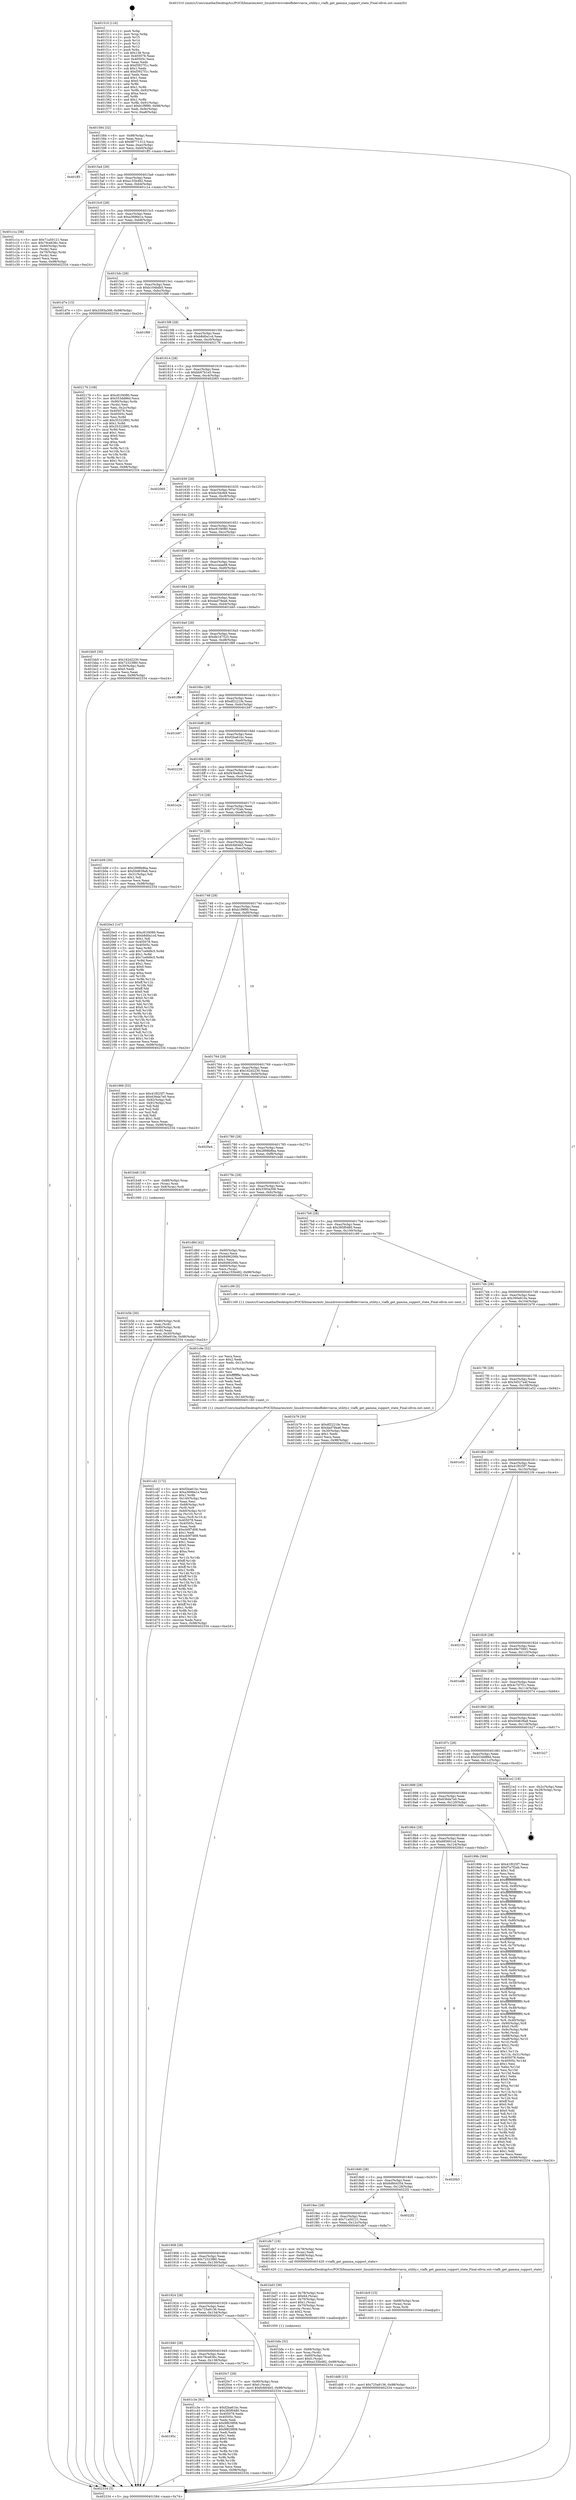 digraph "0x401510" {
  label = "0x401510 (/mnt/c/Users/mathe/Desktop/tcc/POCII/binaries/extr_linuxdriversvideofbdevviavia_utility.c_viafb_get_gamma_support_state_Final-ollvm.out::main(0))"
  labelloc = "t"
  node[shape=record]

  Entry [label="",width=0.3,height=0.3,shape=circle,fillcolor=black,style=filled]
  "0x401584" [label="{
     0x401584 [32]\l
     | [instrs]\l
     &nbsp;&nbsp;0x401584 \<+6\>: mov -0x98(%rbp),%eax\l
     &nbsp;&nbsp;0x40158a \<+2\>: mov %eax,%ecx\l
     &nbsp;&nbsp;0x40158c \<+6\>: sub $0x98771312,%ecx\l
     &nbsp;&nbsp;0x401592 \<+6\>: mov %eax,-0xac(%rbp)\l
     &nbsp;&nbsp;0x401598 \<+6\>: mov %ecx,-0xb0(%rbp)\l
     &nbsp;&nbsp;0x40159e \<+6\>: je 0000000000401ff3 \<main+0xae3\>\l
  }"]
  "0x401ff3" [label="{
     0x401ff3\l
  }", style=dashed]
  "0x4015a4" [label="{
     0x4015a4 [28]\l
     | [instrs]\l
     &nbsp;&nbsp;0x4015a4 \<+5\>: jmp 00000000004015a9 \<main+0x99\>\l
     &nbsp;&nbsp;0x4015a9 \<+6\>: mov -0xac(%rbp),%eax\l
     &nbsp;&nbsp;0x4015af \<+5\>: sub $0xa155b482,%eax\l
     &nbsp;&nbsp;0x4015b4 \<+6\>: mov %eax,-0xb4(%rbp)\l
     &nbsp;&nbsp;0x4015ba \<+6\>: je 0000000000401c1a \<main+0x70a\>\l
  }"]
  Exit [label="",width=0.3,height=0.3,shape=circle,fillcolor=black,style=filled,peripheries=2]
  "0x401c1a" [label="{
     0x401c1a [36]\l
     | [instrs]\l
     &nbsp;&nbsp;0x401c1a \<+5\>: mov $0x71a50121,%eax\l
     &nbsp;&nbsp;0x401c1f \<+5\>: mov $0x79ce636c,%ecx\l
     &nbsp;&nbsp;0x401c24 \<+4\>: mov -0x60(%rbp),%rdx\l
     &nbsp;&nbsp;0x401c28 \<+2\>: mov (%rdx),%esi\l
     &nbsp;&nbsp;0x401c2a \<+4\>: mov -0x70(%rbp),%rdx\l
     &nbsp;&nbsp;0x401c2e \<+2\>: cmp (%rdx),%esi\l
     &nbsp;&nbsp;0x401c30 \<+3\>: cmovl %ecx,%eax\l
     &nbsp;&nbsp;0x401c33 \<+6\>: mov %eax,-0x98(%rbp)\l
     &nbsp;&nbsp;0x401c39 \<+5\>: jmp 0000000000402334 \<main+0xe24\>\l
  }"]
  "0x4015c0" [label="{
     0x4015c0 [28]\l
     | [instrs]\l
     &nbsp;&nbsp;0x4015c0 \<+5\>: jmp 00000000004015c5 \<main+0xb5\>\l
     &nbsp;&nbsp;0x4015c5 \<+6\>: mov -0xac(%rbp),%eax\l
     &nbsp;&nbsp;0x4015cb \<+5\>: sub $0xa3696e1e,%eax\l
     &nbsp;&nbsp;0x4015d0 \<+6\>: mov %eax,-0xb8(%rbp)\l
     &nbsp;&nbsp;0x4015d6 \<+6\>: je 0000000000401d7e \<main+0x86e\>\l
  }"]
  "0x401dd8" [label="{
     0x401dd8 [15]\l
     | [instrs]\l
     &nbsp;&nbsp;0x401dd8 \<+10\>: movl $0x725a9136,-0x98(%rbp)\l
     &nbsp;&nbsp;0x401de2 \<+5\>: jmp 0000000000402334 \<main+0xe24\>\l
  }"]
  "0x401d7e" [label="{
     0x401d7e [15]\l
     | [instrs]\l
     &nbsp;&nbsp;0x401d7e \<+10\>: movl $0x3393a306,-0x98(%rbp)\l
     &nbsp;&nbsp;0x401d88 \<+5\>: jmp 0000000000402334 \<main+0xe24\>\l
  }"]
  "0x4015dc" [label="{
     0x4015dc [28]\l
     | [instrs]\l
     &nbsp;&nbsp;0x4015dc \<+5\>: jmp 00000000004015e1 \<main+0xd1\>\l
     &nbsp;&nbsp;0x4015e1 \<+6\>: mov -0xac(%rbp),%eax\l
     &nbsp;&nbsp;0x4015e7 \<+5\>: sub $0xb104bdb5,%eax\l
     &nbsp;&nbsp;0x4015ec \<+6\>: mov %eax,-0xbc(%rbp)\l
     &nbsp;&nbsp;0x4015f2 \<+6\>: je 0000000000401f98 \<main+0xa88\>\l
  }"]
  "0x401dc9" [label="{
     0x401dc9 [15]\l
     | [instrs]\l
     &nbsp;&nbsp;0x401dc9 \<+4\>: mov -0x68(%rbp),%rax\l
     &nbsp;&nbsp;0x401dcd \<+3\>: mov (%rax),%rax\l
     &nbsp;&nbsp;0x401dd0 \<+3\>: mov %rax,%rdi\l
     &nbsp;&nbsp;0x401dd3 \<+5\>: call 0000000000401030 \<free@plt\>\l
     | [calls]\l
     &nbsp;&nbsp;0x401030 \{1\} (unknown)\l
  }"]
  "0x401f98" [label="{
     0x401f98\l
  }", style=dashed]
  "0x4015f8" [label="{
     0x4015f8 [28]\l
     | [instrs]\l
     &nbsp;&nbsp;0x4015f8 \<+5\>: jmp 00000000004015fd \<main+0xed\>\l
     &nbsp;&nbsp;0x4015fd \<+6\>: mov -0xac(%rbp),%eax\l
     &nbsp;&nbsp;0x401603 \<+5\>: sub $0xb8d0a1cd,%eax\l
     &nbsp;&nbsp;0x401608 \<+6\>: mov %eax,-0xc0(%rbp)\l
     &nbsp;&nbsp;0x40160e \<+6\>: je 0000000000402176 \<main+0xc66\>\l
  }"]
  "0x401cd2" [label="{
     0x401cd2 [172]\l
     | [instrs]\l
     &nbsp;&nbsp;0x401cd2 \<+5\>: mov $0xf2ba61bc,%ecx\l
     &nbsp;&nbsp;0x401cd7 \<+5\>: mov $0xa3696e1e,%edx\l
     &nbsp;&nbsp;0x401cdc \<+3\>: mov $0x1,%r8b\l
     &nbsp;&nbsp;0x401cdf \<+6\>: mov -0x140(%rbp),%esi\l
     &nbsp;&nbsp;0x401ce5 \<+3\>: imul %eax,%esi\l
     &nbsp;&nbsp;0x401ce8 \<+4\>: mov -0x68(%rbp),%r9\l
     &nbsp;&nbsp;0x401cec \<+3\>: mov (%r9),%r9\l
     &nbsp;&nbsp;0x401cef \<+4\>: mov -0x60(%rbp),%r10\l
     &nbsp;&nbsp;0x401cf3 \<+3\>: movslq (%r10),%r10\l
     &nbsp;&nbsp;0x401cf6 \<+4\>: mov %esi,(%r9,%r10,4)\l
     &nbsp;&nbsp;0x401cfa \<+7\>: mov 0x405078,%eax\l
     &nbsp;&nbsp;0x401d01 \<+7\>: mov 0x40505c,%esi\l
     &nbsp;&nbsp;0x401d08 \<+2\>: mov %eax,%edi\l
     &nbsp;&nbsp;0x401d0a \<+6\>: sub $0xcb0f7d08,%edi\l
     &nbsp;&nbsp;0x401d10 \<+3\>: sub $0x1,%edi\l
     &nbsp;&nbsp;0x401d13 \<+6\>: add $0xcb0f7d08,%edi\l
     &nbsp;&nbsp;0x401d19 \<+3\>: imul %edi,%eax\l
     &nbsp;&nbsp;0x401d1c \<+3\>: and $0x1,%eax\l
     &nbsp;&nbsp;0x401d1f \<+3\>: cmp $0x0,%eax\l
     &nbsp;&nbsp;0x401d22 \<+4\>: sete %r11b\l
     &nbsp;&nbsp;0x401d26 \<+3\>: cmp $0xa,%esi\l
     &nbsp;&nbsp;0x401d29 \<+3\>: setl %bl\l
     &nbsp;&nbsp;0x401d2c \<+3\>: mov %r11b,%r14b\l
     &nbsp;&nbsp;0x401d2f \<+4\>: xor $0xff,%r14b\l
     &nbsp;&nbsp;0x401d33 \<+3\>: mov %bl,%r15b\l
     &nbsp;&nbsp;0x401d36 \<+4\>: xor $0xff,%r15b\l
     &nbsp;&nbsp;0x401d3a \<+4\>: xor $0x1,%r8b\l
     &nbsp;&nbsp;0x401d3e \<+3\>: mov %r14b,%r12b\l
     &nbsp;&nbsp;0x401d41 \<+4\>: and $0xff,%r12b\l
     &nbsp;&nbsp;0x401d45 \<+3\>: and %r8b,%r11b\l
     &nbsp;&nbsp;0x401d48 \<+3\>: mov %r15b,%r13b\l
     &nbsp;&nbsp;0x401d4b \<+4\>: and $0xff,%r13b\l
     &nbsp;&nbsp;0x401d4f \<+3\>: and %r8b,%bl\l
     &nbsp;&nbsp;0x401d52 \<+3\>: or %r11b,%r12b\l
     &nbsp;&nbsp;0x401d55 \<+3\>: or %bl,%r13b\l
     &nbsp;&nbsp;0x401d58 \<+3\>: xor %r13b,%r12b\l
     &nbsp;&nbsp;0x401d5b \<+3\>: or %r15b,%r14b\l
     &nbsp;&nbsp;0x401d5e \<+4\>: xor $0xff,%r14b\l
     &nbsp;&nbsp;0x401d62 \<+4\>: or $0x1,%r8b\l
     &nbsp;&nbsp;0x401d66 \<+3\>: and %r8b,%r14b\l
     &nbsp;&nbsp;0x401d69 \<+3\>: or %r14b,%r12b\l
     &nbsp;&nbsp;0x401d6c \<+4\>: test $0x1,%r12b\l
     &nbsp;&nbsp;0x401d70 \<+3\>: cmovne %edx,%ecx\l
     &nbsp;&nbsp;0x401d73 \<+6\>: mov %ecx,-0x98(%rbp)\l
     &nbsp;&nbsp;0x401d79 \<+5\>: jmp 0000000000402334 \<main+0xe24\>\l
  }"]
  "0x402176" [label="{
     0x402176 [108]\l
     | [instrs]\l
     &nbsp;&nbsp;0x402176 \<+5\>: mov $0xc81f4080,%eax\l
     &nbsp;&nbsp;0x40217b \<+5\>: mov $0x553dd86d,%ecx\l
     &nbsp;&nbsp;0x402180 \<+7\>: mov -0x90(%rbp),%rdx\l
     &nbsp;&nbsp;0x402187 \<+2\>: mov (%rdx),%esi\l
     &nbsp;&nbsp;0x402189 \<+3\>: mov %esi,-0x2c(%rbp)\l
     &nbsp;&nbsp;0x40218c \<+7\>: mov 0x405078,%esi\l
     &nbsp;&nbsp;0x402193 \<+7\>: mov 0x40505c,%edi\l
     &nbsp;&nbsp;0x40219a \<+3\>: mov %esi,%r8d\l
     &nbsp;&nbsp;0x40219d \<+7\>: add $0x35322892,%r8d\l
     &nbsp;&nbsp;0x4021a4 \<+4\>: sub $0x1,%r8d\l
     &nbsp;&nbsp;0x4021a8 \<+7\>: sub $0x35322892,%r8d\l
     &nbsp;&nbsp;0x4021af \<+4\>: imul %r8d,%esi\l
     &nbsp;&nbsp;0x4021b3 \<+3\>: and $0x1,%esi\l
     &nbsp;&nbsp;0x4021b6 \<+3\>: cmp $0x0,%esi\l
     &nbsp;&nbsp;0x4021b9 \<+4\>: sete %r9b\l
     &nbsp;&nbsp;0x4021bd \<+3\>: cmp $0xa,%edi\l
     &nbsp;&nbsp;0x4021c0 \<+4\>: setl %r10b\l
     &nbsp;&nbsp;0x4021c4 \<+3\>: mov %r9b,%r11b\l
     &nbsp;&nbsp;0x4021c7 \<+3\>: and %r10b,%r11b\l
     &nbsp;&nbsp;0x4021ca \<+3\>: xor %r10b,%r9b\l
     &nbsp;&nbsp;0x4021cd \<+3\>: or %r9b,%r11b\l
     &nbsp;&nbsp;0x4021d0 \<+4\>: test $0x1,%r11b\l
     &nbsp;&nbsp;0x4021d4 \<+3\>: cmovne %ecx,%eax\l
     &nbsp;&nbsp;0x4021d7 \<+6\>: mov %eax,-0x98(%rbp)\l
     &nbsp;&nbsp;0x4021dd \<+5\>: jmp 0000000000402334 \<main+0xe24\>\l
  }"]
  "0x401614" [label="{
     0x401614 [28]\l
     | [instrs]\l
     &nbsp;&nbsp;0x401614 \<+5\>: jmp 0000000000401619 \<main+0x109\>\l
     &nbsp;&nbsp;0x401619 \<+6\>: mov -0xac(%rbp),%eax\l
     &nbsp;&nbsp;0x40161f \<+5\>: sub $0xbb67b1e5,%eax\l
     &nbsp;&nbsp;0x401624 \<+6\>: mov %eax,-0xc4(%rbp)\l
     &nbsp;&nbsp;0x40162a \<+6\>: je 0000000000402065 \<main+0xb55\>\l
  }"]
  "0x401c9e" [label="{
     0x401c9e [52]\l
     | [instrs]\l
     &nbsp;&nbsp;0x401c9e \<+2\>: xor %ecx,%ecx\l
     &nbsp;&nbsp;0x401ca0 \<+5\>: mov $0x2,%edx\l
     &nbsp;&nbsp;0x401ca5 \<+6\>: mov %edx,-0x13c(%rbp)\l
     &nbsp;&nbsp;0x401cab \<+1\>: cltd\l
     &nbsp;&nbsp;0x401cac \<+6\>: mov -0x13c(%rbp),%esi\l
     &nbsp;&nbsp;0x401cb2 \<+2\>: idiv %esi\l
     &nbsp;&nbsp;0x401cb4 \<+6\>: imul $0xfffffffe,%edx,%edx\l
     &nbsp;&nbsp;0x401cba \<+2\>: mov %ecx,%edi\l
     &nbsp;&nbsp;0x401cbc \<+2\>: sub %edx,%edi\l
     &nbsp;&nbsp;0x401cbe \<+2\>: mov %ecx,%edx\l
     &nbsp;&nbsp;0x401cc0 \<+3\>: sub $0x1,%edx\l
     &nbsp;&nbsp;0x401cc3 \<+2\>: add %edx,%edi\l
     &nbsp;&nbsp;0x401cc5 \<+2\>: sub %edi,%ecx\l
     &nbsp;&nbsp;0x401cc7 \<+6\>: mov %ecx,-0x140(%rbp)\l
     &nbsp;&nbsp;0x401ccd \<+5\>: call 0000000000401160 \<next_i\>\l
     | [calls]\l
     &nbsp;&nbsp;0x401160 \{1\} (/mnt/c/Users/mathe/Desktop/tcc/POCII/binaries/extr_linuxdriversvideofbdevviavia_utility.c_viafb_get_gamma_support_state_Final-ollvm.out::next_i)\l
  }"]
  "0x402065" [label="{
     0x402065\l
  }", style=dashed]
  "0x401630" [label="{
     0x401630 [28]\l
     | [instrs]\l
     &nbsp;&nbsp;0x401630 \<+5\>: jmp 0000000000401635 \<main+0x125\>\l
     &nbsp;&nbsp;0x401635 \<+6\>: mov -0xac(%rbp),%eax\l
     &nbsp;&nbsp;0x40163b \<+5\>: sub $0xbc5dcfe9,%eax\l
     &nbsp;&nbsp;0x401640 \<+6\>: mov %eax,-0xc8(%rbp)\l
     &nbsp;&nbsp;0x401646 \<+6\>: je 0000000000401de7 \<main+0x8d7\>\l
  }"]
  "0x40195c" [label="{
     0x40195c\l
  }", style=dashed]
  "0x401de7" [label="{
     0x401de7\l
  }", style=dashed]
  "0x40164c" [label="{
     0x40164c [28]\l
     | [instrs]\l
     &nbsp;&nbsp;0x40164c \<+5\>: jmp 0000000000401651 \<main+0x141\>\l
     &nbsp;&nbsp;0x401651 \<+6\>: mov -0xac(%rbp),%eax\l
     &nbsp;&nbsp;0x401657 \<+5\>: sub $0xc81f4080,%eax\l
     &nbsp;&nbsp;0x40165c \<+6\>: mov %eax,-0xcc(%rbp)\l
     &nbsp;&nbsp;0x401662 \<+6\>: je 000000000040231c \<main+0xe0c\>\l
  }"]
  "0x401c3e" [label="{
     0x401c3e [91]\l
     | [instrs]\l
     &nbsp;&nbsp;0x401c3e \<+5\>: mov $0xf2ba61bc,%eax\l
     &nbsp;&nbsp;0x401c43 \<+5\>: mov $0x385f0480,%ecx\l
     &nbsp;&nbsp;0x401c48 \<+7\>: mov 0x405078,%edx\l
     &nbsp;&nbsp;0x401c4f \<+7\>: mov 0x40505c,%esi\l
     &nbsp;&nbsp;0x401c56 \<+2\>: mov %edx,%edi\l
     &nbsp;&nbsp;0x401c58 \<+6\>: add $0x9f829f08,%edi\l
     &nbsp;&nbsp;0x401c5e \<+3\>: sub $0x1,%edi\l
     &nbsp;&nbsp;0x401c61 \<+6\>: sub $0x9f829f08,%edi\l
     &nbsp;&nbsp;0x401c67 \<+3\>: imul %edi,%edx\l
     &nbsp;&nbsp;0x401c6a \<+3\>: and $0x1,%edx\l
     &nbsp;&nbsp;0x401c6d \<+3\>: cmp $0x0,%edx\l
     &nbsp;&nbsp;0x401c70 \<+4\>: sete %r8b\l
     &nbsp;&nbsp;0x401c74 \<+3\>: cmp $0xa,%esi\l
     &nbsp;&nbsp;0x401c77 \<+4\>: setl %r9b\l
     &nbsp;&nbsp;0x401c7b \<+3\>: mov %r8b,%r10b\l
     &nbsp;&nbsp;0x401c7e \<+3\>: and %r9b,%r10b\l
     &nbsp;&nbsp;0x401c81 \<+3\>: xor %r9b,%r8b\l
     &nbsp;&nbsp;0x401c84 \<+3\>: or %r8b,%r10b\l
     &nbsp;&nbsp;0x401c87 \<+4\>: test $0x1,%r10b\l
     &nbsp;&nbsp;0x401c8b \<+3\>: cmovne %ecx,%eax\l
     &nbsp;&nbsp;0x401c8e \<+6\>: mov %eax,-0x98(%rbp)\l
     &nbsp;&nbsp;0x401c94 \<+5\>: jmp 0000000000402334 \<main+0xe24\>\l
  }"]
  "0x40231c" [label="{
     0x40231c\l
  }", style=dashed]
  "0x401668" [label="{
     0x401668 [28]\l
     | [instrs]\l
     &nbsp;&nbsp;0x401668 \<+5\>: jmp 000000000040166d \<main+0x15d\>\l
     &nbsp;&nbsp;0x40166d \<+6\>: mov -0xac(%rbp),%eax\l
     &nbsp;&nbsp;0x401673 \<+5\>: sub $0xccceaa68,%eax\l
     &nbsp;&nbsp;0x401678 \<+6\>: mov %eax,-0xd0(%rbp)\l
     &nbsp;&nbsp;0x40167e \<+6\>: je 000000000040229c \<main+0xd8c\>\l
  }"]
  "0x401940" [label="{
     0x401940 [28]\l
     | [instrs]\l
     &nbsp;&nbsp;0x401940 \<+5\>: jmp 0000000000401945 \<main+0x435\>\l
     &nbsp;&nbsp;0x401945 \<+6\>: mov -0xac(%rbp),%eax\l
     &nbsp;&nbsp;0x40194b \<+5\>: sub $0x79ce636c,%eax\l
     &nbsp;&nbsp;0x401950 \<+6\>: mov %eax,-0x138(%rbp)\l
     &nbsp;&nbsp;0x401956 \<+6\>: je 0000000000401c3e \<main+0x72e\>\l
  }"]
  "0x40229c" [label="{
     0x40229c\l
  }", style=dashed]
  "0x401684" [label="{
     0x401684 [28]\l
     | [instrs]\l
     &nbsp;&nbsp;0x401684 \<+5\>: jmp 0000000000401689 \<main+0x179\>\l
     &nbsp;&nbsp;0x401689 \<+6\>: mov -0xac(%rbp),%eax\l
     &nbsp;&nbsp;0x40168f \<+5\>: sub $0xdad78ea6,%eax\l
     &nbsp;&nbsp;0x401694 \<+6\>: mov %eax,-0xd4(%rbp)\l
     &nbsp;&nbsp;0x40169a \<+6\>: je 0000000000401bb5 \<main+0x6a5\>\l
  }"]
  "0x4020c7" [label="{
     0x4020c7 [28]\l
     | [instrs]\l
     &nbsp;&nbsp;0x4020c7 \<+7\>: mov -0x90(%rbp),%rax\l
     &nbsp;&nbsp;0x4020ce \<+6\>: movl $0x0,(%rax)\l
     &nbsp;&nbsp;0x4020d4 \<+10\>: movl $0xfcfd04b5,-0x98(%rbp)\l
     &nbsp;&nbsp;0x4020de \<+5\>: jmp 0000000000402334 \<main+0xe24\>\l
  }"]
  "0x401bb5" [label="{
     0x401bb5 [30]\l
     | [instrs]\l
     &nbsp;&nbsp;0x401bb5 \<+5\>: mov $0x162d2230,%eax\l
     &nbsp;&nbsp;0x401bba \<+5\>: mov $0x72323f80,%ecx\l
     &nbsp;&nbsp;0x401bbf \<+3\>: mov -0x30(%rbp),%edx\l
     &nbsp;&nbsp;0x401bc2 \<+3\>: cmp $0x0,%edx\l
     &nbsp;&nbsp;0x401bc5 \<+3\>: cmove %ecx,%eax\l
     &nbsp;&nbsp;0x401bc8 \<+6\>: mov %eax,-0x98(%rbp)\l
     &nbsp;&nbsp;0x401bce \<+5\>: jmp 0000000000402334 \<main+0xe24\>\l
  }"]
  "0x4016a0" [label="{
     0x4016a0 [28]\l
     | [instrs]\l
     &nbsp;&nbsp;0x4016a0 \<+5\>: jmp 00000000004016a5 \<main+0x195\>\l
     &nbsp;&nbsp;0x4016a5 \<+6\>: mov -0xac(%rbp),%eax\l
     &nbsp;&nbsp;0x4016ab \<+5\>: sub $0xdb1d7525,%eax\l
     &nbsp;&nbsp;0x4016b0 \<+6\>: mov %eax,-0xd8(%rbp)\l
     &nbsp;&nbsp;0x4016b6 \<+6\>: je 0000000000401f89 \<main+0xa79\>\l
  }"]
  "0x401bfa" [label="{
     0x401bfa [32]\l
     | [instrs]\l
     &nbsp;&nbsp;0x401bfa \<+4\>: mov -0x68(%rbp),%rdi\l
     &nbsp;&nbsp;0x401bfe \<+3\>: mov %rax,(%rdi)\l
     &nbsp;&nbsp;0x401c01 \<+4\>: mov -0x60(%rbp),%rax\l
     &nbsp;&nbsp;0x401c05 \<+6\>: movl $0x0,(%rax)\l
     &nbsp;&nbsp;0x401c0b \<+10\>: movl $0xa155b482,-0x98(%rbp)\l
     &nbsp;&nbsp;0x401c15 \<+5\>: jmp 0000000000402334 \<main+0xe24\>\l
  }"]
  "0x401f89" [label="{
     0x401f89\l
  }", style=dashed]
  "0x4016bc" [label="{
     0x4016bc [28]\l
     | [instrs]\l
     &nbsp;&nbsp;0x4016bc \<+5\>: jmp 00000000004016c1 \<main+0x1b1\>\l
     &nbsp;&nbsp;0x4016c1 \<+6\>: mov -0xac(%rbp),%eax\l
     &nbsp;&nbsp;0x4016c7 \<+5\>: sub $0xdf2221fe,%eax\l
     &nbsp;&nbsp;0x4016cc \<+6\>: mov %eax,-0xdc(%rbp)\l
     &nbsp;&nbsp;0x4016d2 \<+6\>: je 0000000000401b97 \<main+0x687\>\l
  }"]
  "0x401924" [label="{
     0x401924 [28]\l
     | [instrs]\l
     &nbsp;&nbsp;0x401924 \<+5\>: jmp 0000000000401929 \<main+0x419\>\l
     &nbsp;&nbsp;0x401929 \<+6\>: mov -0xac(%rbp),%eax\l
     &nbsp;&nbsp;0x40192f \<+5\>: sub $0x725a9136,%eax\l
     &nbsp;&nbsp;0x401934 \<+6\>: mov %eax,-0x134(%rbp)\l
     &nbsp;&nbsp;0x40193a \<+6\>: je 00000000004020c7 \<main+0xbb7\>\l
  }"]
  "0x401b97" [label="{
     0x401b97\l
  }", style=dashed]
  "0x4016d8" [label="{
     0x4016d8 [28]\l
     | [instrs]\l
     &nbsp;&nbsp;0x4016d8 \<+5\>: jmp 00000000004016dd \<main+0x1cd\>\l
     &nbsp;&nbsp;0x4016dd \<+6\>: mov -0xac(%rbp),%eax\l
     &nbsp;&nbsp;0x4016e3 \<+5\>: sub $0xf2ba61bc,%eax\l
     &nbsp;&nbsp;0x4016e8 \<+6\>: mov %eax,-0xe0(%rbp)\l
     &nbsp;&nbsp;0x4016ee \<+6\>: je 0000000000402239 \<main+0xd29\>\l
  }"]
  "0x401bd3" [label="{
     0x401bd3 [39]\l
     | [instrs]\l
     &nbsp;&nbsp;0x401bd3 \<+4\>: mov -0x78(%rbp),%rax\l
     &nbsp;&nbsp;0x401bd7 \<+6\>: movl $0x64,(%rax)\l
     &nbsp;&nbsp;0x401bdd \<+4\>: mov -0x70(%rbp),%rax\l
     &nbsp;&nbsp;0x401be1 \<+6\>: movl $0x1,(%rax)\l
     &nbsp;&nbsp;0x401be7 \<+4\>: mov -0x70(%rbp),%rax\l
     &nbsp;&nbsp;0x401beb \<+3\>: movslq (%rax),%rax\l
     &nbsp;&nbsp;0x401bee \<+4\>: shl $0x2,%rax\l
     &nbsp;&nbsp;0x401bf2 \<+3\>: mov %rax,%rdi\l
     &nbsp;&nbsp;0x401bf5 \<+5\>: call 0000000000401050 \<malloc@plt\>\l
     | [calls]\l
     &nbsp;&nbsp;0x401050 \{1\} (unknown)\l
  }"]
  "0x402239" [label="{
     0x402239\l
  }", style=dashed]
  "0x4016f4" [label="{
     0x4016f4 [28]\l
     | [instrs]\l
     &nbsp;&nbsp;0x4016f4 \<+5\>: jmp 00000000004016f9 \<main+0x1e9\>\l
     &nbsp;&nbsp;0x4016f9 \<+6\>: mov -0xac(%rbp),%eax\l
     &nbsp;&nbsp;0x4016ff \<+5\>: sub $0xf43be8cd,%eax\l
     &nbsp;&nbsp;0x401704 \<+6\>: mov %eax,-0xe4(%rbp)\l
     &nbsp;&nbsp;0x40170a \<+6\>: je 0000000000401e2e \<main+0x91e\>\l
  }"]
  "0x401908" [label="{
     0x401908 [28]\l
     | [instrs]\l
     &nbsp;&nbsp;0x401908 \<+5\>: jmp 000000000040190d \<main+0x3fd\>\l
     &nbsp;&nbsp;0x40190d \<+6\>: mov -0xac(%rbp),%eax\l
     &nbsp;&nbsp;0x401913 \<+5\>: sub $0x72323f80,%eax\l
     &nbsp;&nbsp;0x401918 \<+6\>: mov %eax,-0x130(%rbp)\l
     &nbsp;&nbsp;0x40191e \<+6\>: je 0000000000401bd3 \<main+0x6c3\>\l
  }"]
  "0x401e2e" [label="{
     0x401e2e\l
  }", style=dashed]
  "0x401710" [label="{
     0x401710 [28]\l
     | [instrs]\l
     &nbsp;&nbsp;0x401710 \<+5\>: jmp 0000000000401715 \<main+0x205\>\l
     &nbsp;&nbsp;0x401715 \<+6\>: mov -0xac(%rbp),%eax\l
     &nbsp;&nbsp;0x40171b \<+5\>: sub $0xf7a7f2ab,%eax\l
     &nbsp;&nbsp;0x401720 \<+6\>: mov %eax,-0xe8(%rbp)\l
     &nbsp;&nbsp;0x401726 \<+6\>: je 0000000000401b09 \<main+0x5f9\>\l
  }"]
  "0x401db7" [label="{
     0x401db7 [18]\l
     | [instrs]\l
     &nbsp;&nbsp;0x401db7 \<+4\>: mov -0x78(%rbp),%rax\l
     &nbsp;&nbsp;0x401dbb \<+2\>: mov (%rax),%edi\l
     &nbsp;&nbsp;0x401dbd \<+4\>: mov -0x68(%rbp),%rax\l
     &nbsp;&nbsp;0x401dc1 \<+3\>: mov (%rax),%rsi\l
     &nbsp;&nbsp;0x401dc4 \<+5\>: call 0000000000401420 \<viafb_get_gamma_support_state\>\l
     | [calls]\l
     &nbsp;&nbsp;0x401420 \{1\} (/mnt/c/Users/mathe/Desktop/tcc/POCII/binaries/extr_linuxdriversvideofbdevviavia_utility.c_viafb_get_gamma_support_state_Final-ollvm.out::viafb_get_gamma_support_state)\l
  }"]
  "0x401b09" [label="{
     0x401b09 [30]\l
     | [instrs]\l
     &nbsp;&nbsp;0x401b09 \<+5\>: mov $0x2898b8ba,%eax\l
     &nbsp;&nbsp;0x401b0e \<+5\>: mov $0x50d639a8,%ecx\l
     &nbsp;&nbsp;0x401b13 \<+3\>: mov -0x31(%rbp),%dl\l
     &nbsp;&nbsp;0x401b16 \<+3\>: test $0x1,%dl\l
     &nbsp;&nbsp;0x401b19 \<+3\>: cmovne %ecx,%eax\l
     &nbsp;&nbsp;0x401b1c \<+6\>: mov %eax,-0x98(%rbp)\l
     &nbsp;&nbsp;0x401b22 \<+5\>: jmp 0000000000402334 \<main+0xe24\>\l
  }"]
  "0x40172c" [label="{
     0x40172c [28]\l
     | [instrs]\l
     &nbsp;&nbsp;0x40172c \<+5\>: jmp 0000000000401731 \<main+0x221\>\l
     &nbsp;&nbsp;0x401731 \<+6\>: mov -0xac(%rbp),%eax\l
     &nbsp;&nbsp;0x401737 \<+5\>: sub $0xfcfd04b5,%eax\l
     &nbsp;&nbsp;0x40173c \<+6\>: mov %eax,-0xec(%rbp)\l
     &nbsp;&nbsp;0x401742 \<+6\>: je 00000000004020e3 \<main+0xbd3\>\l
  }"]
  "0x4018ec" [label="{
     0x4018ec [28]\l
     | [instrs]\l
     &nbsp;&nbsp;0x4018ec \<+5\>: jmp 00000000004018f1 \<main+0x3e1\>\l
     &nbsp;&nbsp;0x4018f1 \<+6\>: mov -0xac(%rbp),%eax\l
     &nbsp;&nbsp;0x4018f7 \<+5\>: sub $0x71a50121,%eax\l
     &nbsp;&nbsp;0x4018fc \<+6\>: mov %eax,-0x12c(%rbp)\l
     &nbsp;&nbsp;0x401902 \<+6\>: je 0000000000401db7 \<main+0x8a7\>\l
  }"]
  "0x4020e3" [label="{
     0x4020e3 [147]\l
     | [instrs]\l
     &nbsp;&nbsp;0x4020e3 \<+5\>: mov $0xc81f4080,%eax\l
     &nbsp;&nbsp;0x4020e8 \<+5\>: mov $0xb8d0a1cd,%ecx\l
     &nbsp;&nbsp;0x4020ed \<+2\>: mov $0x1,%dl\l
     &nbsp;&nbsp;0x4020ef \<+7\>: mov 0x405078,%esi\l
     &nbsp;&nbsp;0x4020f6 \<+7\>: mov 0x40505c,%edi\l
     &nbsp;&nbsp;0x4020fd \<+3\>: mov %esi,%r8d\l
     &nbsp;&nbsp;0x402100 \<+7\>: add $0x7ce9d9c5,%r8d\l
     &nbsp;&nbsp;0x402107 \<+4\>: sub $0x1,%r8d\l
     &nbsp;&nbsp;0x40210b \<+7\>: sub $0x7ce9d9c5,%r8d\l
     &nbsp;&nbsp;0x402112 \<+4\>: imul %r8d,%esi\l
     &nbsp;&nbsp;0x402116 \<+3\>: and $0x1,%esi\l
     &nbsp;&nbsp;0x402119 \<+3\>: cmp $0x0,%esi\l
     &nbsp;&nbsp;0x40211c \<+4\>: sete %r9b\l
     &nbsp;&nbsp;0x402120 \<+3\>: cmp $0xa,%edi\l
     &nbsp;&nbsp;0x402123 \<+4\>: setl %r10b\l
     &nbsp;&nbsp;0x402127 \<+3\>: mov %r9b,%r11b\l
     &nbsp;&nbsp;0x40212a \<+4\>: xor $0xff,%r11b\l
     &nbsp;&nbsp;0x40212e \<+3\>: mov %r10b,%bl\l
     &nbsp;&nbsp;0x402131 \<+3\>: xor $0xff,%bl\l
     &nbsp;&nbsp;0x402134 \<+3\>: xor $0x0,%dl\l
     &nbsp;&nbsp;0x402137 \<+3\>: mov %r11b,%r14b\l
     &nbsp;&nbsp;0x40213a \<+4\>: and $0x0,%r14b\l
     &nbsp;&nbsp;0x40213e \<+3\>: and %dl,%r9b\l
     &nbsp;&nbsp;0x402141 \<+3\>: mov %bl,%r15b\l
     &nbsp;&nbsp;0x402144 \<+4\>: and $0x0,%r15b\l
     &nbsp;&nbsp;0x402148 \<+3\>: and %dl,%r10b\l
     &nbsp;&nbsp;0x40214b \<+3\>: or %r9b,%r14b\l
     &nbsp;&nbsp;0x40214e \<+3\>: or %r10b,%r15b\l
     &nbsp;&nbsp;0x402151 \<+3\>: xor %r15b,%r14b\l
     &nbsp;&nbsp;0x402154 \<+3\>: or %bl,%r11b\l
     &nbsp;&nbsp;0x402157 \<+4\>: xor $0xff,%r11b\l
     &nbsp;&nbsp;0x40215b \<+3\>: or $0x0,%dl\l
     &nbsp;&nbsp;0x40215e \<+3\>: and %dl,%r11b\l
     &nbsp;&nbsp;0x402161 \<+3\>: or %r11b,%r14b\l
     &nbsp;&nbsp;0x402164 \<+4\>: test $0x1,%r14b\l
     &nbsp;&nbsp;0x402168 \<+3\>: cmovne %ecx,%eax\l
     &nbsp;&nbsp;0x40216b \<+6\>: mov %eax,-0x98(%rbp)\l
     &nbsp;&nbsp;0x402171 \<+5\>: jmp 0000000000402334 \<main+0xe24\>\l
  }"]
  "0x401748" [label="{
     0x401748 [28]\l
     | [instrs]\l
     &nbsp;&nbsp;0x401748 \<+5\>: jmp 000000000040174d \<main+0x23d\>\l
     &nbsp;&nbsp;0x40174d \<+6\>: mov -0xac(%rbp),%eax\l
     &nbsp;&nbsp;0x401753 \<+5\>: sub $0xb1f9f90,%eax\l
     &nbsp;&nbsp;0x401758 \<+6\>: mov %eax,-0xf0(%rbp)\l
     &nbsp;&nbsp;0x40175e \<+6\>: je 0000000000401966 \<main+0x456\>\l
  }"]
  "0x4022f2" [label="{
     0x4022f2\l
  }", style=dashed]
  "0x401966" [label="{
     0x401966 [53]\l
     | [instrs]\l
     &nbsp;&nbsp;0x401966 \<+5\>: mov $0x41f025f7,%eax\l
     &nbsp;&nbsp;0x40196b \<+5\>: mov $0x636da7e0,%ecx\l
     &nbsp;&nbsp;0x401970 \<+6\>: mov -0x92(%rbp),%dl\l
     &nbsp;&nbsp;0x401976 \<+7\>: mov -0x91(%rbp),%sil\l
     &nbsp;&nbsp;0x40197d \<+3\>: mov %dl,%dil\l
     &nbsp;&nbsp;0x401980 \<+3\>: and %sil,%dil\l
     &nbsp;&nbsp;0x401983 \<+3\>: xor %sil,%dl\l
     &nbsp;&nbsp;0x401986 \<+3\>: or %dl,%dil\l
     &nbsp;&nbsp;0x401989 \<+4\>: test $0x1,%dil\l
     &nbsp;&nbsp;0x40198d \<+3\>: cmovne %ecx,%eax\l
     &nbsp;&nbsp;0x401990 \<+6\>: mov %eax,-0x98(%rbp)\l
     &nbsp;&nbsp;0x401996 \<+5\>: jmp 0000000000402334 \<main+0xe24\>\l
  }"]
  "0x401764" [label="{
     0x401764 [28]\l
     | [instrs]\l
     &nbsp;&nbsp;0x401764 \<+5\>: jmp 0000000000401769 \<main+0x259\>\l
     &nbsp;&nbsp;0x401769 \<+6\>: mov -0xac(%rbp),%eax\l
     &nbsp;&nbsp;0x40176f \<+5\>: sub $0x162d2230,%eax\l
     &nbsp;&nbsp;0x401774 \<+6\>: mov %eax,-0xf4(%rbp)\l
     &nbsp;&nbsp;0x40177a \<+6\>: je 00000000004020a4 \<main+0xb94\>\l
  }"]
  "0x402334" [label="{
     0x402334 [5]\l
     | [instrs]\l
     &nbsp;&nbsp;0x402334 \<+5\>: jmp 0000000000401584 \<main+0x74\>\l
  }"]
  "0x401510" [label="{
     0x401510 [116]\l
     | [instrs]\l
     &nbsp;&nbsp;0x401510 \<+1\>: push %rbp\l
     &nbsp;&nbsp;0x401511 \<+3\>: mov %rsp,%rbp\l
     &nbsp;&nbsp;0x401514 \<+2\>: push %r15\l
     &nbsp;&nbsp;0x401516 \<+2\>: push %r14\l
     &nbsp;&nbsp;0x401518 \<+2\>: push %r13\l
     &nbsp;&nbsp;0x40151a \<+2\>: push %r12\l
     &nbsp;&nbsp;0x40151c \<+1\>: push %rbx\l
     &nbsp;&nbsp;0x40151d \<+7\>: sub $0x138,%rsp\l
     &nbsp;&nbsp;0x401524 \<+7\>: mov 0x405078,%eax\l
     &nbsp;&nbsp;0x40152b \<+7\>: mov 0x40505c,%ecx\l
     &nbsp;&nbsp;0x401532 \<+2\>: mov %eax,%edx\l
     &nbsp;&nbsp;0x401534 \<+6\>: sub $0xf3927f1c,%edx\l
     &nbsp;&nbsp;0x40153a \<+3\>: sub $0x1,%edx\l
     &nbsp;&nbsp;0x40153d \<+6\>: add $0xf3927f1c,%edx\l
     &nbsp;&nbsp;0x401543 \<+3\>: imul %edx,%eax\l
     &nbsp;&nbsp;0x401546 \<+3\>: and $0x1,%eax\l
     &nbsp;&nbsp;0x401549 \<+3\>: cmp $0x0,%eax\l
     &nbsp;&nbsp;0x40154c \<+4\>: sete %r8b\l
     &nbsp;&nbsp;0x401550 \<+4\>: and $0x1,%r8b\l
     &nbsp;&nbsp;0x401554 \<+7\>: mov %r8b,-0x92(%rbp)\l
     &nbsp;&nbsp;0x40155b \<+3\>: cmp $0xa,%ecx\l
     &nbsp;&nbsp;0x40155e \<+4\>: setl %r8b\l
     &nbsp;&nbsp;0x401562 \<+4\>: and $0x1,%r8b\l
     &nbsp;&nbsp;0x401566 \<+7\>: mov %r8b,-0x91(%rbp)\l
     &nbsp;&nbsp;0x40156d \<+10\>: movl $0xb1f9f90,-0x98(%rbp)\l
     &nbsp;&nbsp;0x401577 \<+6\>: mov %edi,-0x9c(%rbp)\l
     &nbsp;&nbsp;0x40157d \<+7\>: mov %rsi,-0xa8(%rbp)\l
  }"]
  "0x4018d0" [label="{
     0x4018d0 [28]\l
     | [instrs]\l
     &nbsp;&nbsp;0x4018d0 \<+5\>: jmp 00000000004018d5 \<main+0x3c5\>\l
     &nbsp;&nbsp;0x4018d5 \<+6\>: mov -0xac(%rbp),%eax\l
     &nbsp;&nbsp;0x4018db \<+5\>: sub $0x6d844354,%eax\l
     &nbsp;&nbsp;0x4018e0 \<+6\>: mov %eax,-0x128(%rbp)\l
     &nbsp;&nbsp;0x4018e6 \<+6\>: je 00000000004022f2 \<main+0xde2\>\l
  }"]
  "0x4020a4" [label="{
     0x4020a4\l
  }", style=dashed]
  "0x401780" [label="{
     0x401780 [28]\l
     | [instrs]\l
     &nbsp;&nbsp;0x401780 \<+5\>: jmp 0000000000401785 \<main+0x275\>\l
     &nbsp;&nbsp;0x401785 \<+6\>: mov -0xac(%rbp),%eax\l
     &nbsp;&nbsp;0x40178b \<+5\>: sub $0x2898b8ba,%eax\l
     &nbsp;&nbsp;0x401790 \<+6\>: mov %eax,-0xf8(%rbp)\l
     &nbsp;&nbsp;0x401796 \<+6\>: je 0000000000401b48 \<main+0x638\>\l
  }"]
  "0x4020b3" [label="{
     0x4020b3\l
  }", style=dashed]
  "0x401b48" [label="{
     0x401b48 [19]\l
     | [instrs]\l
     &nbsp;&nbsp;0x401b48 \<+7\>: mov -0x88(%rbp),%rax\l
     &nbsp;&nbsp;0x401b4f \<+3\>: mov (%rax),%rax\l
     &nbsp;&nbsp;0x401b52 \<+4\>: mov 0x8(%rax),%rdi\l
     &nbsp;&nbsp;0x401b56 \<+5\>: call 0000000000401060 \<atoi@plt\>\l
     | [calls]\l
     &nbsp;&nbsp;0x401060 \{1\} (unknown)\l
  }"]
  "0x40179c" [label="{
     0x40179c [28]\l
     | [instrs]\l
     &nbsp;&nbsp;0x40179c \<+5\>: jmp 00000000004017a1 \<main+0x291\>\l
     &nbsp;&nbsp;0x4017a1 \<+6\>: mov -0xac(%rbp),%eax\l
     &nbsp;&nbsp;0x4017a7 \<+5\>: sub $0x3393a306,%eax\l
     &nbsp;&nbsp;0x4017ac \<+6\>: mov %eax,-0xfc(%rbp)\l
     &nbsp;&nbsp;0x4017b2 \<+6\>: je 0000000000401d8d \<main+0x87d\>\l
  }"]
  "0x401b5b" [label="{
     0x401b5b [30]\l
     | [instrs]\l
     &nbsp;&nbsp;0x401b5b \<+4\>: mov -0x80(%rbp),%rdi\l
     &nbsp;&nbsp;0x401b5f \<+2\>: mov %eax,(%rdi)\l
     &nbsp;&nbsp;0x401b61 \<+4\>: mov -0x80(%rbp),%rdi\l
     &nbsp;&nbsp;0x401b65 \<+2\>: mov (%rdi),%eax\l
     &nbsp;&nbsp;0x401b67 \<+3\>: mov %eax,-0x30(%rbp)\l
     &nbsp;&nbsp;0x401b6a \<+10\>: movl $0x390e910e,-0x98(%rbp)\l
     &nbsp;&nbsp;0x401b74 \<+5\>: jmp 0000000000402334 \<main+0xe24\>\l
  }"]
  "0x401d8d" [label="{
     0x401d8d [42]\l
     | [instrs]\l
     &nbsp;&nbsp;0x401d8d \<+4\>: mov -0x60(%rbp),%rax\l
     &nbsp;&nbsp;0x401d91 \<+2\>: mov (%rax),%ecx\l
     &nbsp;&nbsp;0x401d93 \<+6\>: sub $0x8496206b,%ecx\l
     &nbsp;&nbsp;0x401d99 \<+3\>: add $0x1,%ecx\l
     &nbsp;&nbsp;0x401d9c \<+6\>: add $0x8496206b,%ecx\l
     &nbsp;&nbsp;0x401da2 \<+4\>: mov -0x60(%rbp),%rax\l
     &nbsp;&nbsp;0x401da6 \<+2\>: mov %ecx,(%rax)\l
     &nbsp;&nbsp;0x401da8 \<+10\>: movl $0xa155b482,-0x98(%rbp)\l
     &nbsp;&nbsp;0x401db2 \<+5\>: jmp 0000000000402334 \<main+0xe24\>\l
  }"]
  "0x4017b8" [label="{
     0x4017b8 [28]\l
     | [instrs]\l
     &nbsp;&nbsp;0x4017b8 \<+5\>: jmp 00000000004017bd \<main+0x2ad\>\l
     &nbsp;&nbsp;0x4017bd \<+6\>: mov -0xac(%rbp),%eax\l
     &nbsp;&nbsp;0x4017c3 \<+5\>: sub $0x385f0480,%eax\l
     &nbsp;&nbsp;0x4017c8 \<+6\>: mov %eax,-0x100(%rbp)\l
     &nbsp;&nbsp;0x4017ce \<+6\>: je 0000000000401c99 \<main+0x789\>\l
  }"]
  "0x4018b4" [label="{
     0x4018b4 [28]\l
     | [instrs]\l
     &nbsp;&nbsp;0x4018b4 \<+5\>: jmp 00000000004018b9 \<main+0x3a9\>\l
     &nbsp;&nbsp;0x4018b9 \<+6\>: mov -0xac(%rbp),%eax\l
     &nbsp;&nbsp;0x4018bf \<+5\>: sub $0x685601cd,%eax\l
     &nbsp;&nbsp;0x4018c4 \<+6\>: mov %eax,-0x124(%rbp)\l
     &nbsp;&nbsp;0x4018ca \<+6\>: je 00000000004020b3 \<main+0xba3\>\l
  }"]
  "0x401c99" [label="{
     0x401c99 [5]\l
     | [instrs]\l
     &nbsp;&nbsp;0x401c99 \<+5\>: call 0000000000401160 \<next_i\>\l
     | [calls]\l
     &nbsp;&nbsp;0x401160 \{1\} (/mnt/c/Users/mathe/Desktop/tcc/POCII/binaries/extr_linuxdriversvideofbdevviavia_utility.c_viafb_get_gamma_support_state_Final-ollvm.out::next_i)\l
  }"]
  "0x4017d4" [label="{
     0x4017d4 [28]\l
     | [instrs]\l
     &nbsp;&nbsp;0x4017d4 \<+5\>: jmp 00000000004017d9 \<main+0x2c9\>\l
     &nbsp;&nbsp;0x4017d9 \<+6\>: mov -0xac(%rbp),%eax\l
     &nbsp;&nbsp;0x4017df \<+5\>: sub $0x390e910e,%eax\l
     &nbsp;&nbsp;0x4017e4 \<+6\>: mov %eax,-0x104(%rbp)\l
     &nbsp;&nbsp;0x4017ea \<+6\>: je 0000000000401b79 \<main+0x669\>\l
  }"]
  "0x40199b" [label="{
     0x40199b [366]\l
     | [instrs]\l
     &nbsp;&nbsp;0x40199b \<+5\>: mov $0x41f025f7,%eax\l
     &nbsp;&nbsp;0x4019a0 \<+5\>: mov $0xf7a7f2ab,%ecx\l
     &nbsp;&nbsp;0x4019a5 \<+2\>: mov $0x1,%dl\l
     &nbsp;&nbsp;0x4019a7 \<+2\>: xor %esi,%esi\l
     &nbsp;&nbsp;0x4019a9 \<+3\>: mov %rsp,%rdi\l
     &nbsp;&nbsp;0x4019ac \<+4\>: add $0xfffffffffffffff0,%rdi\l
     &nbsp;&nbsp;0x4019b0 \<+3\>: mov %rdi,%rsp\l
     &nbsp;&nbsp;0x4019b3 \<+7\>: mov %rdi,-0x90(%rbp)\l
     &nbsp;&nbsp;0x4019ba \<+3\>: mov %rsp,%rdi\l
     &nbsp;&nbsp;0x4019bd \<+4\>: add $0xfffffffffffffff0,%rdi\l
     &nbsp;&nbsp;0x4019c1 \<+3\>: mov %rdi,%rsp\l
     &nbsp;&nbsp;0x4019c4 \<+3\>: mov %rsp,%r8\l
     &nbsp;&nbsp;0x4019c7 \<+4\>: add $0xfffffffffffffff0,%r8\l
     &nbsp;&nbsp;0x4019cb \<+3\>: mov %r8,%rsp\l
     &nbsp;&nbsp;0x4019ce \<+7\>: mov %r8,-0x88(%rbp)\l
     &nbsp;&nbsp;0x4019d5 \<+3\>: mov %rsp,%r8\l
     &nbsp;&nbsp;0x4019d8 \<+4\>: add $0xfffffffffffffff0,%r8\l
     &nbsp;&nbsp;0x4019dc \<+3\>: mov %r8,%rsp\l
     &nbsp;&nbsp;0x4019df \<+4\>: mov %r8,-0x80(%rbp)\l
     &nbsp;&nbsp;0x4019e3 \<+3\>: mov %rsp,%r8\l
     &nbsp;&nbsp;0x4019e6 \<+4\>: add $0xfffffffffffffff0,%r8\l
     &nbsp;&nbsp;0x4019ea \<+3\>: mov %r8,%rsp\l
     &nbsp;&nbsp;0x4019ed \<+4\>: mov %r8,-0x78(%rbp)\l
     &nbsp;&nbsp;0x4019f1 \<+3\>: mov %rsp,%r8\l
     &nbsp;&nbsp;0x4019f4 \<+4\>: add $0xfffffffffffffff0,%r8\l
     &nbsp;&nbsp;0x4019f8 \<+3\>: mov %r8,%rsp\l
     &nbsp;&nbsp;0x4019fb \<+4\>: mov %r8,-0x70(%rbp)\l
     &nbsp;&nbsp;0x4019ff \<+3\>: mov %rsp,%r8\l
     &nbsp;&nbsp;0x401a02 \<+4\>: add $0xfffffffffffffff0,%r8\l
     &nbsp;&nbsp;0x401a06 \<+3\>: mov %r8,%rsp\l
     &nbsp;&nbsp;0x401a09 \<+4\>: mov %r8,-0x68(%rbp)\l
     &nbsp;&nbsp;0x401a0d \<+3\>: mov %rsp,%r8\l
     &nbsp;&nbsp;0x401a10 \<+4\>: add $0xfffffffffffffff0,%r8\l
     &nbsp;&nbsp;0x401a14 \<+3\>: mov %r8,%rsp\l
     &nbsp;&nbsp;0x401a17 \<+4\>: mov %r8,-0x60(%rbp)\l
     &nbsp;&nbsp;0x401a1b \<+3\>: mov %rsp,%r8\l
     &nbsp;&nbsp;0x401a1e \<+4\>: add $0xfffffffffffffff0,%r8\l
     &nbsp;&nbsp;0x401a22 \<+3\>: mov %r8,%rsp\l
     &nbsp;&nbsp;0x401a25 \<+4\>: mov %r8,-0x58(%rbp)\l
     &nbsp;&nbsp;0x401a29 \<+3\>: mov %rsp,%r8\l
     &nbsp;&nbsp;0x401a2c \<+4\>: add $0xfffffffffffffff0,%r8\l
     &nbsp;&nbsp;0x401a30 \<+3\>: mov %r8,%rsp\l
     &nbsp;&nbsp;0x401a33 \<+4\>: mov %r8,-0x50(%rbp)\l
     &nbsp;&nbsp;0x401a37 \<+3\>: mov %rsp,%r8\l
     &nbsp;&nbsp;0x401a3a \<+4\>: add $0xfffffffffffffff0,%r8\l
     &nbsp;&nbsp;0x401a3e \<+3\>: mov %r8,%rsp\l
     &nbsp;&nbsp;0x401a41 \<+4\>: mov %r8,-0x48(%rbp)\l
     &nbsp;&nbsp;0x401a45 \<+3\>: mov %rsp,%r8\l
     &nbsp;&nbsp;0x401a48 \<+4\>: add $0xfffffffffffffff0,%r8\l
     &nbsp;&nbsp;0x401a4c \<+3\>: mov %r8,%rsp\l
     &nbsp;&nbsp;0x401a4f \<+4\>: mov %r8,-0x40(%rbp)\l
     &nbsp;&nbsp;0x401a53 \<+7\>: mov -0x90(%rbp),%r8\l
     &nbsp;&nbsp;0x401a5a \<+7\>: movl $0x0,(%r8)\l
     &nbsp;&nbsp;0x401a61 \<+7\>: mov -0x9c(%rbp),%r9d\l
     &nbsp;&nbsp;0x401a68 \<+3\>: mov %r9d,(%rdi)\l
     &nbsp;&nbsp;0x401a6b \<+7\>: mov -0x88(%rbp),%r8\l
     &nbsp;&nbsp;0x401a72 \<+7\>: mov -0xa8(%rbp),%r10\l
     &nbsp;&nbsp;0x401a79 \<+3\>: mov %r10,(%r8)\l
     &nbsp;&nbsp;0x401a7c \<+3\>: cmpl $0x2,(%rdi)\l
     &nbsp;&nbsp;0x401a7f \<+4\>: setne %r11b\l
     &nbsp;&nbsp;0x401a83 \<+4\>: and $0x1,%r11b\l
     &nbsp;&nbsp;0x401a87 \<+4\>: mov %r11b,-0x31(%rbp)\l
     &nbsp;&nbsp;0x401a8b \<+7\>: mov 0x405078,%ebx\l
     &nbsp;&nbsp;0x401a92 \<+8\>: mov 0x40505c,%r14d\l
     &nbsp;&nbsp;0x401a9a \<+3\>: sub $0x1,%esi\l
     &nbsp;&nbsp;0x401a9d \<+3\>: mov %ebx,%r15d\l
     &nbsp;&nbsp;0x401aa0 \<+3\>: add %esi,%r15d\l
     &nbsp;&nbsp;0x401aa3 \<+4\>: imul %r15d,%ebx\l
     &nbsp;&nbsp;0x401aa7 \<+3\>: and $0x1,%ebx\l
     &nbsp;&nbsp;0x401aaa \<+3\>: cmp $0x0,%ebx\l
     &nbsp;&nbsp;0x401aad \<+4\>: sete %r11b\l
     &nbsp;&nbsp;0x401ab1 \<+4\>: cmp $0xa,%r14d\l
     &nbsp;&nbsp;0x401ab5 \<+4\>: setl %r12b\l
     &nbsp;&nbsp;0x401ab9 \<+3\>: mov %r11b,%r13b\l
     &nbsp;&nbsp;0x401abc \<+4\>: xor $0xff,%r13b\l
     &nbsp;&nbsp;0x401ac0 \<+3\>: mov %r12b,%sil\l
     &nbsp;&nbsp;0x401ac3 \<+4\>: xor $0xff,%sil\l
     &nbsp;&nbsp;0x401ac7 \<+3\>: xor $0x0,%dl\l
     &nbsp;&nbsp;0x401aca \<+3\>: mov %r13b,%dil\l
     &nbsp;&nbsp;0x401acd \<+4\>: and $0x0,%dil\l
     &nbsp;&nbsp;0x401ad1 \<+3\>: and %dl,%r11b\l
     &nbsp;&nbsp;0x401ad4 \<+3\>: mov %sil,%r8b\l
     &nbsp;&nbsp;0x401ad7 \<+4\>: and $0x0,%r8b\l
     &nbsp;&nbsp;0x401adb \<+3\>: and %dl,%r12b\l
     &nbsp;&nbsp;0x401ade \<+3\>: or %r11b,%dil\l
     &nbsp;&nbsp;0x401ae1 \<+3\>: or %r12b,%r8b\l
     &nbsp;&nbsp;0x401ae4 \<+3\>: xor %r8b,%dil\l
     &nbsp;&nbsp;0x401ae7 \<+3\>: or %sil,%r13b\l
     &nbsp;&nbsp;0x401aea \<+4\>: xor $0xff,%r13b\l
     &nbsp;&nbsp;0x401aee \<+3\>: or $0x0,%dl\l
     &nbsp;&nbsp;0x401af1 \<+3\>: and %dl,%r13b\l
     &nbsp;&nbsp;0x401af4 \<+3\>: or %r13b,%dil\l
     &nbsp;&nbsp;0x401af7 \<+4\>: test $0x1,%dil\l
     &nbsp;&nbsp;0x401afb \<+3\>: cmovne %ecx,%eax\l
     &nbsp;&nbsp;0x401afe \<+6\>: mov %eax,-0x98(%rbp)\l
     &nbsp;&nbsp;0x401b04 \<+5\>: jmp 0000000000402334 \<main+0xe24\>\l
  }"]
  "0x401b79" [label="{
     0x401b79 [30]\l
     | [instrs]\l
     &nbsp;&nbsp;0x401b79 \<+5\>: mov $0xdf2221fe,%eax\l
     &nbsp;&nbsp;0x401b7e \<+5\>: mov $0xdad78ea6,%ecx\l
     &nbsp;&nbsp;0x401b83 \<+3\>: mov -0x30(%rbp),%edx\l
     &nbsp;&nbsp;0x401b86 \<+3\>: cmp $0x1,%edx\l
     &nbsp;&nbsp;0x401b89 \<+3\>: cmovl %ecx,%eax\l
     &nbsp;&nbsp;0x401b8c \<+6\>: mov %eax,-0x98(%rbp)\l
     &nbsp;&nbsp;0x401b92 \<+5\>: jmp 0000000000402334 \<main+0xe24\>\l
  }"]
  "0x4017f0" [label="{
     0x4017f0 [28]\l
     | [instrs]\l
     &nbsp;&nbsp;0x4017f0 \<+5\>: jmp 00000000004017f5 \<main+0x2e5\>\l
     &nbsp;&nbsp;0x4017f5 \<+6\>: mov -0xac(%rbp),%eax\l
     &nbsp;&nbsp;0x4017fb \<+5\>: sub $0x3d527a4f,%eax\l
     &nbsp;&nbsp;0x401800 \<+6\>: mov %eax,-0x108(%rbp)\l
     &nbsp;&nbsp;0x401806 \<+6\>: je 0000000000401e52 \<main+0x942\>\l
  }"]
  "0x401898" [label="{
     0x401898 [28]\l
     | [instrs]\l
     &nbsp;&nbsp;0x401898 \<+5\>: jmp 000000000040189d \<main+0x38d\>\l
     &nbsp;&nbsp;0x40189d \<+6\>: mov -0xac(%rbp),%eax\l
     &nbsp;&nbsp;0x4018a3 \<+5\>: sub $0x636da7e0,%eax\l
     &nbsp;&nbsp;0x4018a8 \<+6\>: mov %eax,-0x120(%rbp)\l
     &nbsp;&nbsp;0x4018ae \<+6\>: je 000000000040199b \<main+0x48b\>\l
  }"]
  "0x401e52" [label="{
     0x401e52\l
  }", style=dashed]
  "0x40180c" [label="{
     0x40180c [28]\l
     | [instrs]\l
     &nbsp;&nbsp;0x40180c \<+5\>: jmp 0000000000401811 \<main+0x301\>\l
     &nbsp;&nbsp;0x401811 \<+6\>: mov -0xac(%rbp),%eax\l
     &nbsp;&nbsp;0x401817 \<+5\>: sub $0x41f025f7,%eax\l
     &nbsp;&nbsp;0x40181c \<+6\>: mov %eax,-0x10c(%rbp)\l
     &nbsp;&nbsp;0x401822 \<+6\>: je 00000000004021f4 \<main+0xce4\>\l
  }"]
  "0x4021e2" [label="{
     0x4021e2 [18]\l
     | [instrs]\l
     &nbsp;&nbsp;0x4021e2 \<+3\>: mov -0x2c(%rbp),%eax\l
     &nbsp;&nbsp;0x4021e5 \<+4\>: lea -0x28(%rbp),%rsp\l
     &nbsp;&nbsp;0x4021e9 \<+1\>: pop %rbx\l
     &nbsp;&nbsp;0x4021ea \<+2\>: pop %r12\l
     &nbsp;&nbsp;0x4021ec \<+2\>: pop %r13\l
     &nbsp;&nbsp;0x4021ee \<+2\>: pop %r14\l
     &nbsp;&nbsp;0x4021f0 \<+2\>: pop %r15\l
     &nbsp;&nbsp;0x4021f2 \<+1\>: pop %rbp\l
     &nbsp;&nbsp;0x4021f3 \<+1\>: ret\l
  }"]
  "0x4021f4" [label="{
     0x4021f4\l
  }", style=dashed]
  "0x401828" [label="{
     0x401828 [28]\l
     | [instrs]\l
     &nbsp;&nbsp;0x401828 \<+5\>: jmp 000000000040182d \<main+0x31d\>\l
     &nbsp;&nbsp;0x40182d \<+6\>: mov -0xac(%rbp),%eax\l
     &nbsp;&nbsp;0x401833 \<+5\>: sub $0x49e75691,%eax\l
     &nbsp;&nbsp;0x401838 \<+6\>: mov %eax,-0x110(%rbp)\l
     &nbsp;&nbsp;0x40183e \<+6\>: je 0000000000401edb \<main+0x9cb\>\l
  }"]
  "0x40187c" [label="{
     0x40187c [28]\l
     | [instrs]\l
     &nbsp;&nbsp;0x40187c \<+5\>: jmp 0000000000401881 \<main+0x371\>\l
     &nbsp;&nbsp;0x401881 \<+6\>: mov -0xac(%rbp),%eax\l
     &nbsp;&nbsp;0x401887 \<+5\>: sub $0x553dd86d,%eax\l
     &nbsp;&nbsp;0x40188c \<+6\>: mov %eax,-0x11c(%rbp)\l
     &nbsp;&nbsp;0x401892 \<+6\>: je 00000000004021e2 \<main+0xcd2\>\l
  }"]
  "0x401edb" [label="{
     0x401edb\l
  }", style=dashed]
  "0x401844" [label="{
     0x401844 [28]\l
     | [instrs]\l
     &nbsp;&nbsp;0x401844 \<+5\>: jmp 0000000000401849 \<main+0x339\>\l
     &nbsp;&nbsp;0x401849 \<+6\>: mov -0xac(%rbp),%eax\l
     &nbsp;&nbsp;0x40184f \<+5\>: sub $0x4c7d7f1c,%eax\l
     &nbsp;&nbsp;0x401854 \<+6\>: mov %eax,-0x114(%rbp)\l
     &nbsp;&nbsp;0x40185a \<+6\>: je 0000000000402074 \<main+0xb64\>\l
  }"]
  "0x401b27" [label="{
     0x401b27\l
  }", style=dashed]
  "0x402074" [label="{
     0x402074\l
  }", style=dashed]
  "0x401860" [label="{
     0x401860 [28]\l
     | [instrs]\l
     &nbsp;&nbsp;0x401860 \<+5\>: jmp 0000000000401865 \<main+0x355\>\l
     &nbsp;&nbsp;0x401865 \<+6\>: mov -0xac(%rbp),%eax\l
     &nbsp;&nbsp;0x40186b \<+5\>: sub $0x50d639a8,%eax\l
     &nbsp;&nbsp;0x401870 \<+6\>: mov %eax,-0x118(%rbp)\l
     &nbsp;&nbsp;0x401876 \<+6\>: je 0000000000401b27 \<main+0x617\>\l
  }"]
  Entry -> "0x401510" [label=" 1"]
  "0x401584" -> "0x401ff3" [label=" 0"]
  "0x401584" -> "0x4015a4" [label=" 18"]
  "0x4021e2" -> Exit [label=" 1"]
  "0x4015a4" -> "0x401c1a" [label=" 2"]
  "0x4015a4" -> "0x4015c0" [label=" 16"]
  "0x402176" -> "0x402334" [label=" 1"]
  "0x4015c0" -> "0x401d7e" [label=" 1"]
  "0x4015c0" -> "0x4015dc" [label=" 15"]
  "0x4020e3" -> "0x402334" [label=" 1"]
  "0x4015dc" -> "0x401f98" [label=" 0"]
  "0x4015dc" -> "0x4015f8" [label=" 15"]
  "0x4020c7" -> "0x402334" [label=" 1"]
  "0x4015f8" -> "0x402176" [label=" 1"]
  "0x4015f8" -> "0x401614" [label=" 14"]
  "0x401dd8" -> "0x402334" [label=" 1"]
  "0x401614" -> "0x402065" [label=" 0"]
  "0x401614" -> "0x401630" [label=" 14"]
  "0x401dc9" -> "0x401dd8" [label=" 1"]
  "0x401630" -> "0x401de7" [label=" 0"]
  "0x401630" -> "0x40164c" [label=" 14"]
  "0x401db7" -> "0x401dc9" [label=" 1"]
  "0x40164c" -> "0x40231c" [label=" 0"]
  "0x40164c" -> "0x401668" [label=" 14"]
  "0x401d8d" -> "0x402334" [label=" 1"]
  "0x401668" -> "0x40229c" [label=" 0"]
  "0x401668" -> "0x401684" [label=" 14"]
  "0x401cd2" -> "0x402334" [label=" 1"]
  "0x401684" -> "0x401bb5" [label=" 1"]
  "0x401684" -> "0x4016a0" [label=" 13"]
  "0x401c9e" -> "0x401cd2" [label=" 1"]
  "0x4016a0" -> "0x401f89" [label=" 0"]
  "0x4016a0" -> "0x4016bc" [label=" 13"]
  "0x401c3e" -> "0x402334" [label=" 1"]
  "0x4016bc" -> "0x401b97" [label=" 0"]
  "0x4016bc" -> "0x4016d8" [label=" 13"]
  "0x401940" -> "0x40195c" [label=" 0"]
  "0x4016d8" -> "0x402239" [label=" 0"]
  "0x4016d8" -> "0x4016f4" [label=" 13"]
  "0x401940" -> "0x401c3e" [label=" 1"]
  "0x4016f4" -> "0x401e2e" [label=" 0"]
  "0x4016f4" -> "0x401710" [label=" 13"]
  "0x401924" -> "0x401940" [label=" 1"]
  "0x401710" -> "0x401b09" [label=" 1"]
  "0x401710" -> "0x40172c" [label=" 12"]
  "0x401924" -> "0x4020c7" [label=" 1"]
  "0x40172c" -> "0x4020e3" [label=" 1"]
  "0x40172c" -> "0x401748" [label=" 11"]
  "0x401c1a" -> "0x402334" [label=" 2"]
  "0x401748" -> "0x401966" [label=" 1"]
  "0x401748" -> "0x401764" [label=" 10"]
  "0x401966" -> "0x402334" [label=" 1"]
  "0x401510" -> "0x401584" [label=" 1"]
  "0x402334" -> "0x401584" [label=" 17"]
  "0x401bfa" -> "0x402334" [label=" 1"]
  "0x401764" -> "0x4020a4" [label=" 0"]
  "0x401764" -> "0x401780" [label=" 10"]
  "0x401908" -> "0x401924" [label=" 2"]
  "0x401780" -> "0x401b48" [label=" 1"]
  "0x401780" -> "0x40179c" [label=" 9"]
  "0x401908" -> "0x401bd3" [label=" 1"]
  "0x40179c" -> "0x401d8d" [label=" 1"]
  "0x40179c" -> "0x4017b8" [label=" 8"]
  "0x4018ec" -> "0x401908" [label=" 3"]
  "0x4017b8" -> "0x401c99" [label=" 1"]
  "0x4017b8" -> "0x4017d4" [label=" 7"]
  "0x401c99" -> "0x401c9e" [label=" 1"]
  "0x4017d4" -> "0x401b79" [label=" 1"]
  "0x4017d4" -> "0x4017f0" [label=" 6"]
  "0x4018d0" -> "0x4018ec" [label=" 4"]
  "0x4017f0" -> "0x401e52" [label=" 0"]
  "0x4017f0" -> "0x40180c" [label=" 6"]
  "0x401bd3" -> "0x401bfa" [label=" 1"]
  "0x40180c" -> "0x4021f4" [label=" 0"]
  "0x40180c" -> "0x401828" [label=" 6"]
  "0x4018b4" -> "0x4018d0" [label=" 4"]
  "0x401828" -> "0x401edb" [label=" 0"]
  "0x401828" -> "0x401844" [label=" 6"]
  "0x401d7e" -> "0x402334" [label=" 1"]
  "0x401844" -> "0x402074" [label=" 0"]
  "0x401844" -> "0x401860" [label=" 6"]
  "0x401bb5" -> "0x402334" [label=" 1"]
  "0x401860" -> "0x401b27" [label=" 0"]
  "0x401860" -> "0x40187c" [label=" 6"]
  "0x4018b4" -> "0x4020b3" [label=" 0"]
  "0x40187c" -> "0x4021e2" [label=" 1"]
  "0x40187c" -> "0x401898" [label=" 5"]
  "0x4018d0" -> "0x4022f2" [label=" 0"]
  "0x401898" -> "0x40199b" [label=" 1"]
  "0x401898" -> "0x4018b4" [label=" 4"]
  "0x4018ec" -> "0x401db7" [label=" 1"]
  "0x40199b" -> "0x402334" [label=" 1"]
  "0x401b09" -> "0x402334" [label=" 1"]
  "0x401b48" -> "0x401b5b" [label=" 1"]
  "0x401b5b" -> "0x402334" [label=" 1"]
  "0x401b79" -> "0x402334" [label=" 1"]
}
